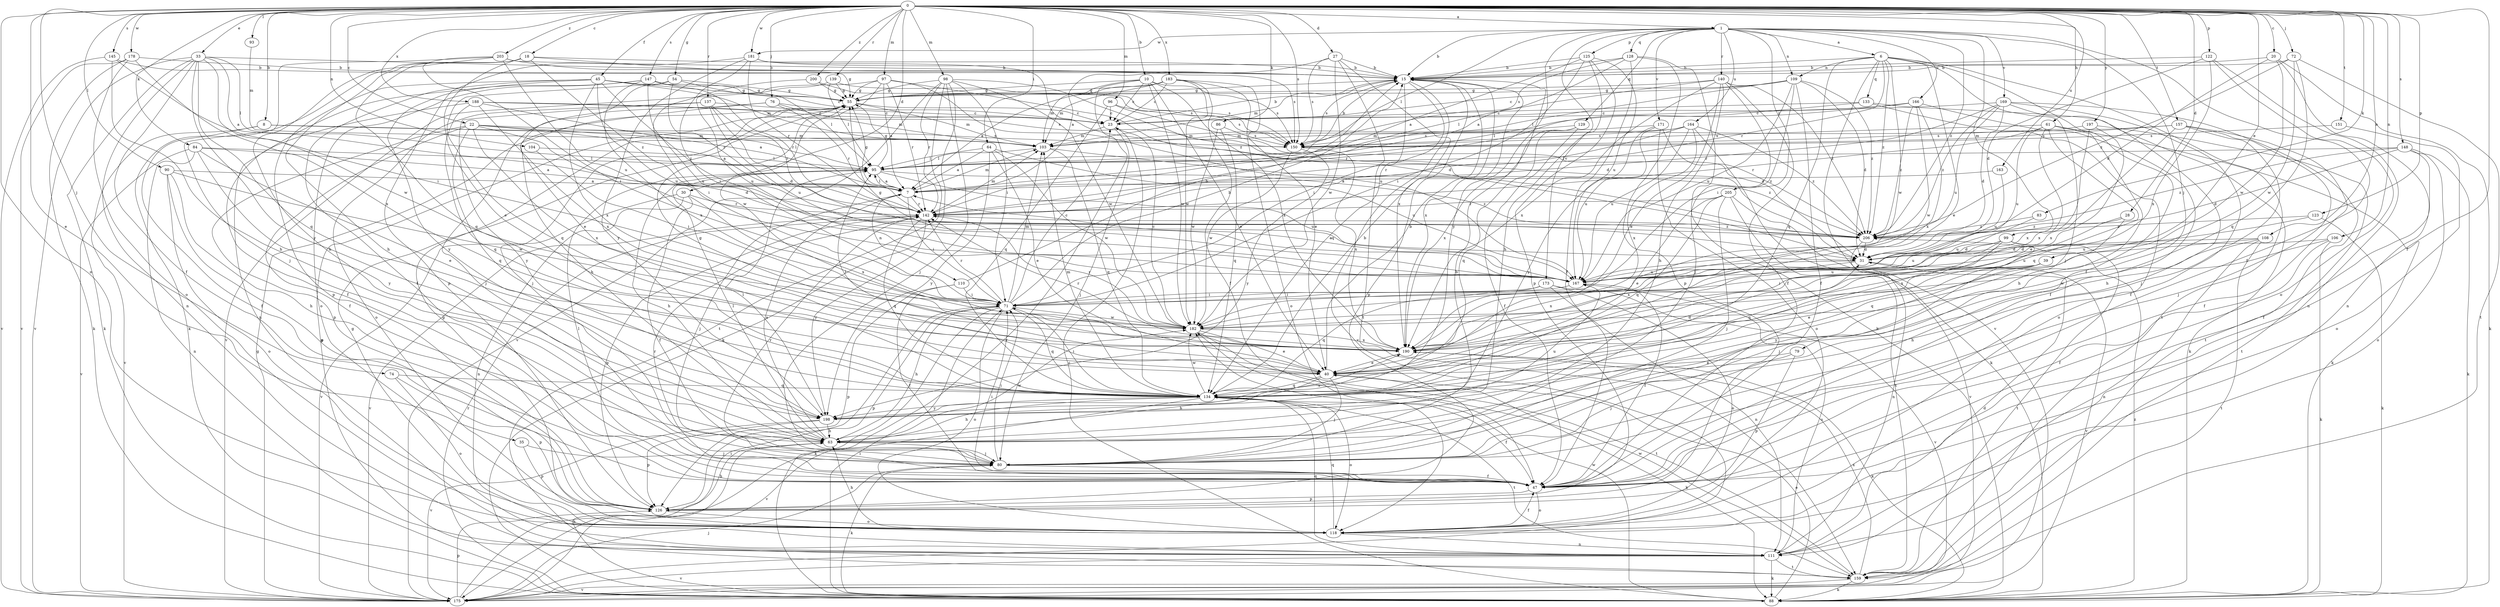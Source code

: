 strict digraph  {
0;
1;
6;
7;
8;
10;
15;
18;
20;
22;
23;
27;
28;
30;
31;
33;
35;
39;
40;
45;
47;
54;
55;
61;
63;
64;
71;
72;
74;
76;
79;
80;
83;
84;
86;
88;
90;
93;
95;
96;
97;
98;
99;
103;
104;
106;
108;
109;
110;
111;
118;
122;
123;
125;
126;
128;
129;
133;
134;
137;
139;
140;
142;
145;
147;
148;
150;
151;
157;
159;
163;
164;
166;
167;
169;
171;
173;
175;
178;
181;
182;
183;
188;
190;
197;
198;
200;
203;
205;
206;
0 -> 1  [label=a];
0 -> 8  [label=b];
0 -> 10  [label=b];
0 -> 18  [label=c];
0 -> 20  [label=c];
0 -> 22  [label=c];
0 -> 27  [label=d];
0 -> 28  [label=d];
0 -> 30  [label=d];
0 -> 33  [label=e];
0 -> 35  [label=e];
0 -> 39  [label=e];
0 -> 45  [label=f];
0 -> 47  [label=f];
0 -> 54  [label=g];
0 -> 61  [label=h];
0 -> 64  [label=i];
0 -> 72  [label=j];
0 -> 74  [label=j];
0 -> 76  [label=j];
0 -> 83  [label=k];
0 -> 84  [label=k];
0 -> 86  [label=k];
0 -> 90  [label=l];
0 -> 93  [label=l];
0 -> 96  [label=m];
0 -> 97  [label=m];
0 -> 98  [label=m];
0 -> 104  [label=n];
0 -> 106  [label=n];
0 -> 108  [label=n];
0 -> 118  [label=o];
0 -> 122  [label=p];
0 -> 123  [label=p];
0 -> 137  [label=r];
0 -> 139  [label=r];
0 -> 145  [label=s];
0 -> 147  [label=s];
0 -> 148  [label=s];
0 -> 150  [label=s];
0 -> 151  [label=t];
0 -> 157  [label=t];
0 -> 163  [label=u];
0 -> 178  [label=w];
0 -> 181  [label=w];
0 -> 183  [label=x];
0 -> 188  [label=x];
0 -> 197  [label=y];
0 -> 200  [label=z];
0 -> 203  [label=z];
1 -> 6  [label=a];
1 -> 15  [label=b];
1 -> 47  [label=f];
1 -> 79  [label=j];
1 -> 95  [label=l];
1 -> 99  [label=m];
1 -> 109  [label=n];
1 -> 125  [label=p];
1 -> 128  [label=q];
1 -> 129  [label=q];
1 -> 140  [label=r];
1 -> 164  [label=u];
1 -> 166  [label=u];
1 -> 169  [label=v];
1 -> 171  [label=v];
1 -> 173  [label=v];
1 -> 181  [label=w];
1 -> 198  [label=y];
1 -> 205  [label=z];
1 -> 206  [label=z];
6 -> 15  [label=b];
6 -> 40  [label=e];
6 -> 47  [label=f];
6 -> 80  [label=j];
6 -> 109  [label=n];
6 -> 133  [label=q];
6 -> 134  [label=q];
6 -> 142  [label=r];
6 -> 159  [label=t];
6 -> 175  [label=v];
6 -> 182  [label=w];
6 -> 206  [label=z];
7 -> 55  [label=g];
7 -> 71  [label=i];
7 -> 80  [label=j];
7 -> 95  [label=l];
7 -> 103  [label=m];
7 -> 110  [label=n];
7 -> 142  [label=r];
8 -> 47  [label=f];
8 -> 103  [label=m];
8 -> 150  [label=s];
8 -> 175  [label=v];
10 -> 23  [label=c];
10 -> 40  [label=e];
10 -> 55  [label=g];
10 -> 103  [label=m];
10 -> 150  [label=s];
10 -> 175  [label=v];
10 -> 182  [label=w];
10 -> 190  [label=x];
15 -> 55  [label=g];
15 -> 71  [label=i];
15 -> 103  [label=m];
15 -> 126  [label=p];
15 -> 134  [label=q];
15 -> 150  [label=s];
15 -> 175  [label=v];
15 -> 190  [label=x];
18 -> 15  [label=b];
18 -> 40  [label=e];
18 -> 55  [label=g];
18 -> 63  [label=h];
18 -> 88  [label=k];
18 -> 134  [label=q];
18 -> 206  [label=z];
20 -> 15  [label=b];
20 -> 31  [label=d];
20 -> 88  [label=k];
20 -> 111  [label=n];
20 -> 182  [label=w];
22 -> 7  [label=a];
22 -> 31  [label=d];
22 -> 47  [label=f];
22 -> 95  [label=l];
22 -> 103  [label=m];
22 -> 126  [label=p];
22 -> 134  [label=q];
22 -> 190  [label=x];
23 -> 15  [label=b];
23 -> 80  [label=j];
23 -> 103  [label=m];
27 -> 7  [label=a];
27 -> 15  [label=b];
27 -> 150  [label=s];
27 -> 159  [label=t];
27 -> 182  [label=w];
27 -> 190  [label=x];
28 -> 134  [label=q];
28 -> 190  [label=x];
28 -> 206  [label=z];
30 -> 47  [label=f];
30 -> 111  [label=n];
30 -> 142  [label=r];
30 -> 175  [label=v];
30 -> 190  [label=x];
31 -> 167  [label=u];
31 -> 175  [label=v];
31 -> 190  [label=x];
33 -> 7  [label=a];
33 -> 15  [label=b];
33 -> 47  [label=f];
33 -> 88  [label=k];
33 -> 95  [label=l];
33 -> 111  [label=n];
33 -> 134  [label=q];
33 -> 175  [label=v];
33 -> 182  [label=w];
33 -> 198  [label=y];
35 -> 80  [label=j];
35 -> 126  [label=p];
39 -> 40  [label=e];
39 -> 71  [label=i];
39 -> 167  [label=u];
39 -> 198  [label=y];
40 -> 15  [label=b];
40 -> 31  [label=d];
40 -> 55  [label=g];
40 -> 63  [label=h];
40 -> 80  [label=j];
40 -> 88  [label=k];
40 -> 95  [label=l];
40 -> 134  [label=q];
45 -> 23  [label=c];
45 -> 47  [label=f];
45 -> 55  [label=g];
45 -> 103  [label=m];
45 -> 126  [label=p];
45 -> 167  [label=u];
45 -> 190  [label=x];
45 -> 198  [label=y];
45 -> 206  [label=z];
47 -> 71  [label=i];
47 -> 95  [label=l];
47 -> 118  [label=o];
47 -> 126  [label=p];
47 -> 142  [label=r];
54 -> 40  [label=e];
54 -> 55  [label=g];
54 -> 95  [label=l];
54 -> 134  [label=q];
54 -> 142  [label=r];
55 -> 23  [label=c];
55 -> 80  [label=j];
55 -> 103  [label=m];
61 -> 63  [label=h];
61 -> 88  [label=k];
61 -> 134  [label=q];
61 -> 142  [label=r];
61 -> 150  [label=s];
61 -> 167  [label=u];
61 -> 190  [label=x];
63 -> 7  [label=a];
63 -> 80  [label=j];
63 -> 95  [label=l];
63 -> 182  [label=w];
64 -> 7  [label=a];
64 -> 40  [label=e];
64 -> 95  [label=l];
64 -> 167  [label=u];
64 -> 182  [label=w];
64 -> 198  [label=y];
71 -> 15  [label=b];
71 -> 23  [label=c];
71 -> 63  [label=h];
71 -> 88  [label=k];
71 -> 103  [label=m];
71 -> 118  [label=o];
71 -> 126  [label=p];
71 -> 134  [label=q];
71 -> 142  [label=r];
71 -> 182  [label=w];
72 -> 15  [label=b];
72 -> 134  [label=q];
72 -> 159  [label=t];
72 -> 182  [label=w];
72 -> 206  [label=z];
74 -> 118  [label=o];
74 -> 126  [label=p];
74 -> 134  [label=q];
76 -> 23  [label=c];
76 -> 63  [label=h];
76 -> 80  [label=j];
76 -> 103  [label=m];
76 -> 142  [label=r];
79 -> 40  [label=e];
79 -> 80  [label=j];
79 -> 126  [label=p];
80 -> 15  [label=b];
80 -> 47  [label=f];
80 -> 71  [label=i];
80 -> 88  [label=k];
80 -> 142  [label=r];
83 -> 167  [label=u];
83 -> 206  [label=z];
84 -> 7  [label=a];
84 -> 40  [label=e];
84 -> 95  [label=l];
84 -> 111  [label=n];
84 -> 175  [label=v];
84 -> 198  [label=y];
86 -> 134  [label=q];
86 -> 150  [label=s];
86 -> 182  [label=w];
88 -> 23  [label=c];
88 -> 40  [label=e];
88 -> 63  [label=h];
88 -> 71  [label=i];
88 -> 142  [label=r];
88 -> 182  [label=w];
88 -> 206  [label=z];
90 -> 7  [label=a];
90 -> 63  [label=h];
90 -> 118  [label=o];
90 -> 126  [label=p];
90 -> 182  [label=w];
93 -> 103  [label=m];
95 -> 7  [label=a];
95 -> 55  [label=g];
95 -> 63  [label=h];
95 -> 167  [label=u];
95 -> 206  [label=z];
96 -> 23  [label=c];
96 -> 31  [label=d];
96 -> 134  [label=q];
96 -> 150  [label=s];
97 -> 7  [label=a];
97 -> 31  [label=d];
97 -> 55  [label=g];
97 -> 142  [label=r];
97 -> 167  [label=u];
97 -> 175  [label=v];
97 -> 182  [label=w];
98 -> 31  [label=d];
98 -> 55  [label=g];
98 -> 71  [label=i];
98 -> 80  [label=j];
98 -> 88  [label=k];
98 -> 142  [label=r];
98 -> 159  [label=t];
98 -> 175  [label=v];
98 -> 182  [label=w];
99 -> 31  [label=d];
99 -> 80  [label=j];
99 -> 134  [label=q];
99 -> 159  [label=t];
99 -> 167  [label=u];
99 -> 190  [label=x];
103 -> 95  [label=l];
103 -> 134  [label=q];
103 -> 206  [label=z];
104 -> 71  [label=i];
104 -> 95  [label=l];
106 -> 31  [label=d];
106 -> 47  [label=f];
106 -> 88  [label=k];
106 -> 182  [label=w];
108 -> 31  [label=d];
108 -> 63  [label=h];
108 -> 111  [label=n];
108 -> 159  [label=t];
108 -> 167  [label=u];
109 -> 23  [label=c];
109 -> 31  [label=d];
109 -> 47  [label=f];
109 -> 55  [label=g];
109 -> 71  [label=i];
109 -> 95  [label=l];
109 -> 167  [label=u];
109 -> 206  [label=z];
110 -> 15  [label=b];
110 -> 47  [label=f];
110 -> 71  [label=i];
110 -> 126  [label=p];
111 -> 31  [label=d];
111 -> 55  [label=g];
111 -> 88  [label=k];
111 -> 134  [label=q];
111 -> 159  [label=t];
111 -> 167  [label=u];
111 -> 175  [label=v];
118 -> 47  [label=f];
118 -> 55  [label=g];
118 -> 63  [label=h];
118 -> 111  [label=n];
118 -> 134  [label=q];
122 -> 15  [label=b];
122 -> 31  [label=d];
122 -> 111  [label=n];
122 -> 118  [label=o];
122 -> 190  [label=x];
123 -> 88  [label=k];
123 -> 167  [label=u];
123 -> 206  [label=z];
125 -> 7  [label=a];
125 -> 15  [label=b];
125 -> 63  [label=h];
125 -> 71  [label=i];
125 -> 126  [label=p];
125 -> 167  [label=u];
126 -> 63  [label=h];
126 -> 118  [label=o];
128 -> 7  [label=a];
128 -> 15  [label=b];
128 -> 47  [label=f];
128 -> 88  [label=k];
128 -> 126  [label=p];
128 -> 150  [label=s];
129 -> 47  [label=f];
129 -> 103  [label=m];
129 -> 134  [label=q];
129 -> 190  [label=x];
133 -> 23  [label=c];
133 -> 88  [label=k];
133 -> 118  [label=o];
133 -> 142  [label=r];
134 -> 15  [label=b];
134 -> 47  [label=f];
134 -> 63  [label=h];
134 -> 71  [label=i];
134 -> 103  [label=m];
134 -> 118  [label=o];
134 -> 159  [label=t];
134 -> 175  [label=v];
134 -> 182  [label=w];
134 -> 198  [label=y];
137 -> 23  [label=c];
137 -> 31  [label=d];
137 -> 118  [label=o];
137 -> 142  [label=r];
137 -> 167  [label=u];
137 -> 198  [label=y];
139 -> 55  [label=g];
139 -> 95  [label=l];
139 -> 150  [label=s];
139 -> 167  [label=u];
140 -> 40  [label=e];
140 -> 47  [label=f];
140 -> 55  [label=g];
140 -> 63  [label=h];
140 -> 80  [label=j];
140 -> 95  [label=l];
140 -> 190  [label=x];
140 -> 206  [label=z];
142 -> 103  [label=m];
142 -> 126  [label=p];
142 -> 134  [label=q];
142 -> 175  [label=v];
142 -> 198  [label=y];
142 -> 206  [label=z];
145 -> 15  [label=b];
145 -> 63  [label=h];
145 -> 71  [label=i];
145 -> 175  [label=v];
147 -> 55  [label=g];
147 -> 111  [label=n];
147 -> 118  [label=o];
147 -> 142  [label=r];
147 -> 167  [label=u];
147 -> 190  [label=x];
148 -> 31  [label=d];
148 -> 47  [label=f];
148 -> 88  [label=k];
148 -> 95  [label=l];
148 -> 118  [label=o];
148 -> 206  [label=z];
150 -> 15  [label=b];
150 -> 182  [label=w];
150 -> 190  [label=x];
150 -> 198  [label=y];
151 -> 118  [label=o];
151 -> 150  [label=s];
157 -> 47  [label=f];
157 -> 63  [label=h];
157 -> 80  [label=j];
157 -> 103  [label=m];
157 -> 150  [label=s];
157 -> 190  [label=x];
159 -> 55  [label=g];
159 -> 88  [label=k];
159 -> 175  [label=v];
159 -> 182  [label=w];
159 -> 190  [label=x];
163 -> 7  [label=a];
163 -> 167  [label=u];
164 -> 88  [label=k];
164 -> 103  [label=m];
164 -> 142  [label=r];
164 -> 150  [label=s];
164 -> 167  [label=u];
164 -> 190  [label=x];
164 -> 206  [label=z];
166 -> 23  [label=c];
166 -> 47  [label=f];
166 -> 95  [label=l];
166 -> 182  [label=w];
166 -> 190  [label=x];
166 -> 206  [label=z];
167 -> 7  [label=a];
167 -> 47  [label=f];
167 -> 55  [label=g];
167 -> 71  [label=i];
169 -> 23  [label=c];
169 -> 31  [label=d];
169 -> 47  [label=f];
169 -> 80  [label=j];
169 -> 142  [label=r];
169 -> 159  [label=t];
169 -> 167  [label=u];
169 -> 206  [label=z];
171 -> 118  [label=o];
171 -> 150  [label=s];
171 -> 167  [label=u];
171 -> 198  [label=y];
171 -> 206  [label=z];
173 -> 71  [label=i];
173 -> 111  [label=n];
173 -> 118  [label=o];
173 -> 134  [label=q];
173 -> 175  [label=v];
175 -> 55  [label=g];
175 -> 71  [label=i];
175 -> 80  [label=j];
175 -> 126  [label=p];
178 -> 15  [label=b];
178 -> 88  [label=k];
178 -> 118  [label=o];
178 -> 175  [label=v];
178 -> 190  [label=x];
181 -> 15  [label=b];
181 -> 71  [label=i];
181 -> 126  [label=p];
181 -> 142  [label=r];
181 -> 198  [label=y];
181 -> 206  [label=z];
182 -> 23  [label=c];
182 -> 40  [label=e];
182 -> 142  [label=r];
182 -> 159  [label=t];
182 -> 190  [label=x];
183 -> 7  [label=a];
183 -> 23  [label=c];
183 -> 40  [label=e];
183 -> 47  [label=f];
183 -> 55  [label=g];
183 -> 103  [label=m];
183 -> 118  [label=o];
183 -> 182  [label=w];
188 -> 7  [label=a];
188 -> 23  [label=c];
188 -> 47  [label=f];
188 -> 134  [label=q];
188 -> 150  [label=s];
188 -> 190  [label=x];
190 -> 40  [label=e];
190 -> 88  [label=k];
190 -> 142  [label=r];
197 -> 40  [label=e];
197 -> 150  [label=s];
197 -> 159  [label=t];
197 -> 190  [label=x];
198 -> 63  [label=h];
198 -> 95  [label=l];
198 -> 126  [label=p];
198 -> 167  [label=u];
198 -> 175  [label=v];
198 -> 190  [label=x];
200 -> 55  [label=g];
200 -> 71  [label=i];
200 -> 150  [label=s];
203 -> 15  [label=b];
203 -> 63  [label=h];
203 -> 71  [label=i];
203 -> 80  [label=j];
203 -> 150  [label=s];
203 -> 167  [label=u];
205 -> 40  [label=e];
205 -> 80  [label=j];
205 -> 134  [label=q];
205 -> 142  [label=r];
205 -> 159  [label=t];
205 -> 175  [label=v];
206 -> 31  [label=d];
206 -> 111  [label=n];
}
